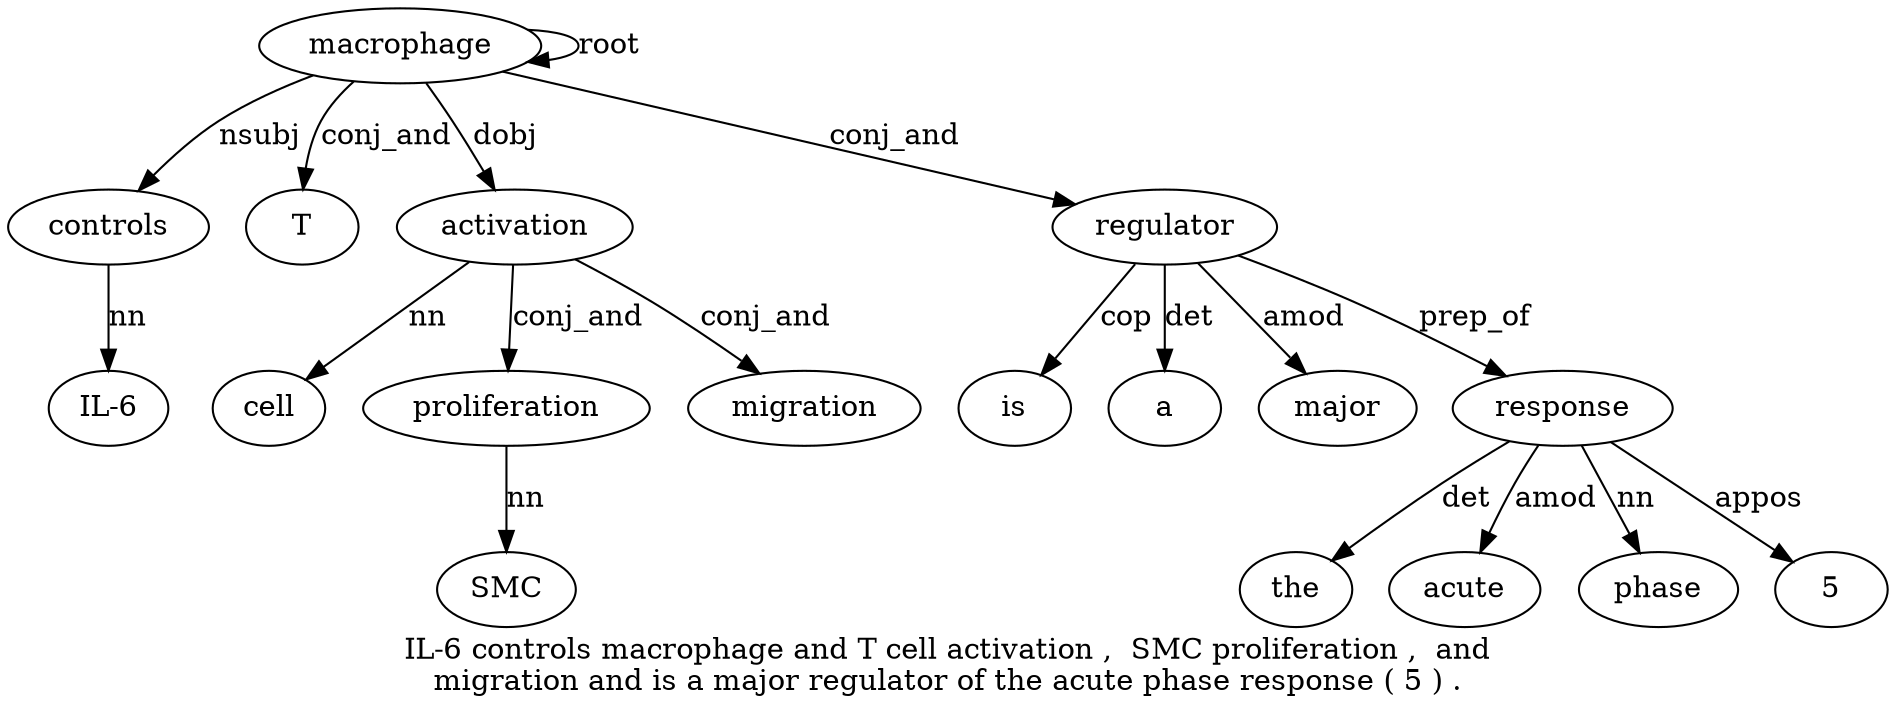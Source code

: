 digraph "IL-6 controls macrophage and T cell activation ,  SMC proliferation ,  and migration and is a major regulator of the acute phase response ( 5 ) ." {
label="IL-6 controls macrophage and T cell activation ,  SMC proliferation ,  and
migration and is a major regulator of the acute phase response ( 5 ) .";
controls2 [style=filled, fillcolor=white, label=controls];
"IL-61" [style=filled, fillcolor=white, label="IL-6"];
controls2 -> "IL-61"  [label=nn];
macrophage3 [style=filled, fillcolor=white, label=macrophage];
macrophage3 -> controls2  [label=nsubj];
macrophage3 -> macrophage3  [label=root];
T5 [style=filled, fillcolor=white, label=T];
macrophage3 -> T5  [label=conj_and];
activation7 [style=filled, fillcolor=white, label=activation];
cell6 [style=filled, fillcolor=white, label=cell];
activation7 -> cell6  [label=nn];
macrophage3 -> activation7  [label=dobj];
proliferation10 [style=filled, fillcolor=white, label=proliferation];
SMC9 [style=filled, fillcolor=white, label=SMC];
proliferation10 -> SMC9  [label=nn];
activation7 -> proliferation10  [label=conj_and];
migration13 [style=filled, fillcolor=white, label=migration];
activation7 -> migration13  [label=conj_and];
regulator18 [style=filled, fillcolor=white, label=regulator];
is15 [style=filled, fillcolor=white, label=is];
regulator18 -> is15  [label=cop];
a16 [style=filled, fillcolor=white, label=a];
regulator18 -> a16  [label=det];
major17 [style=filled, fillcolor=white, label=major];
regulator18 -> major17  [label=amod];
macrophage3 -> regulator18  [label=conj_and];
response23 [style=filled, fillcolor=white, label=response];
the20 [style=filled, fillcolor=white, label=the];
response23 -> the20  [label=det];
acute21 [style=filled, fillcolor=white, label=acute];
response23 -> acute21  [label=amod];
phase22 [style=filled, fillcolor=white, label=phase];
response23 -> phase22  [label=nn];
regulator18 -> response23  [label=prep_of];
52 [style=filled, fillcolor=white, label=5];
response23 -> 52  [label=appos];
}
